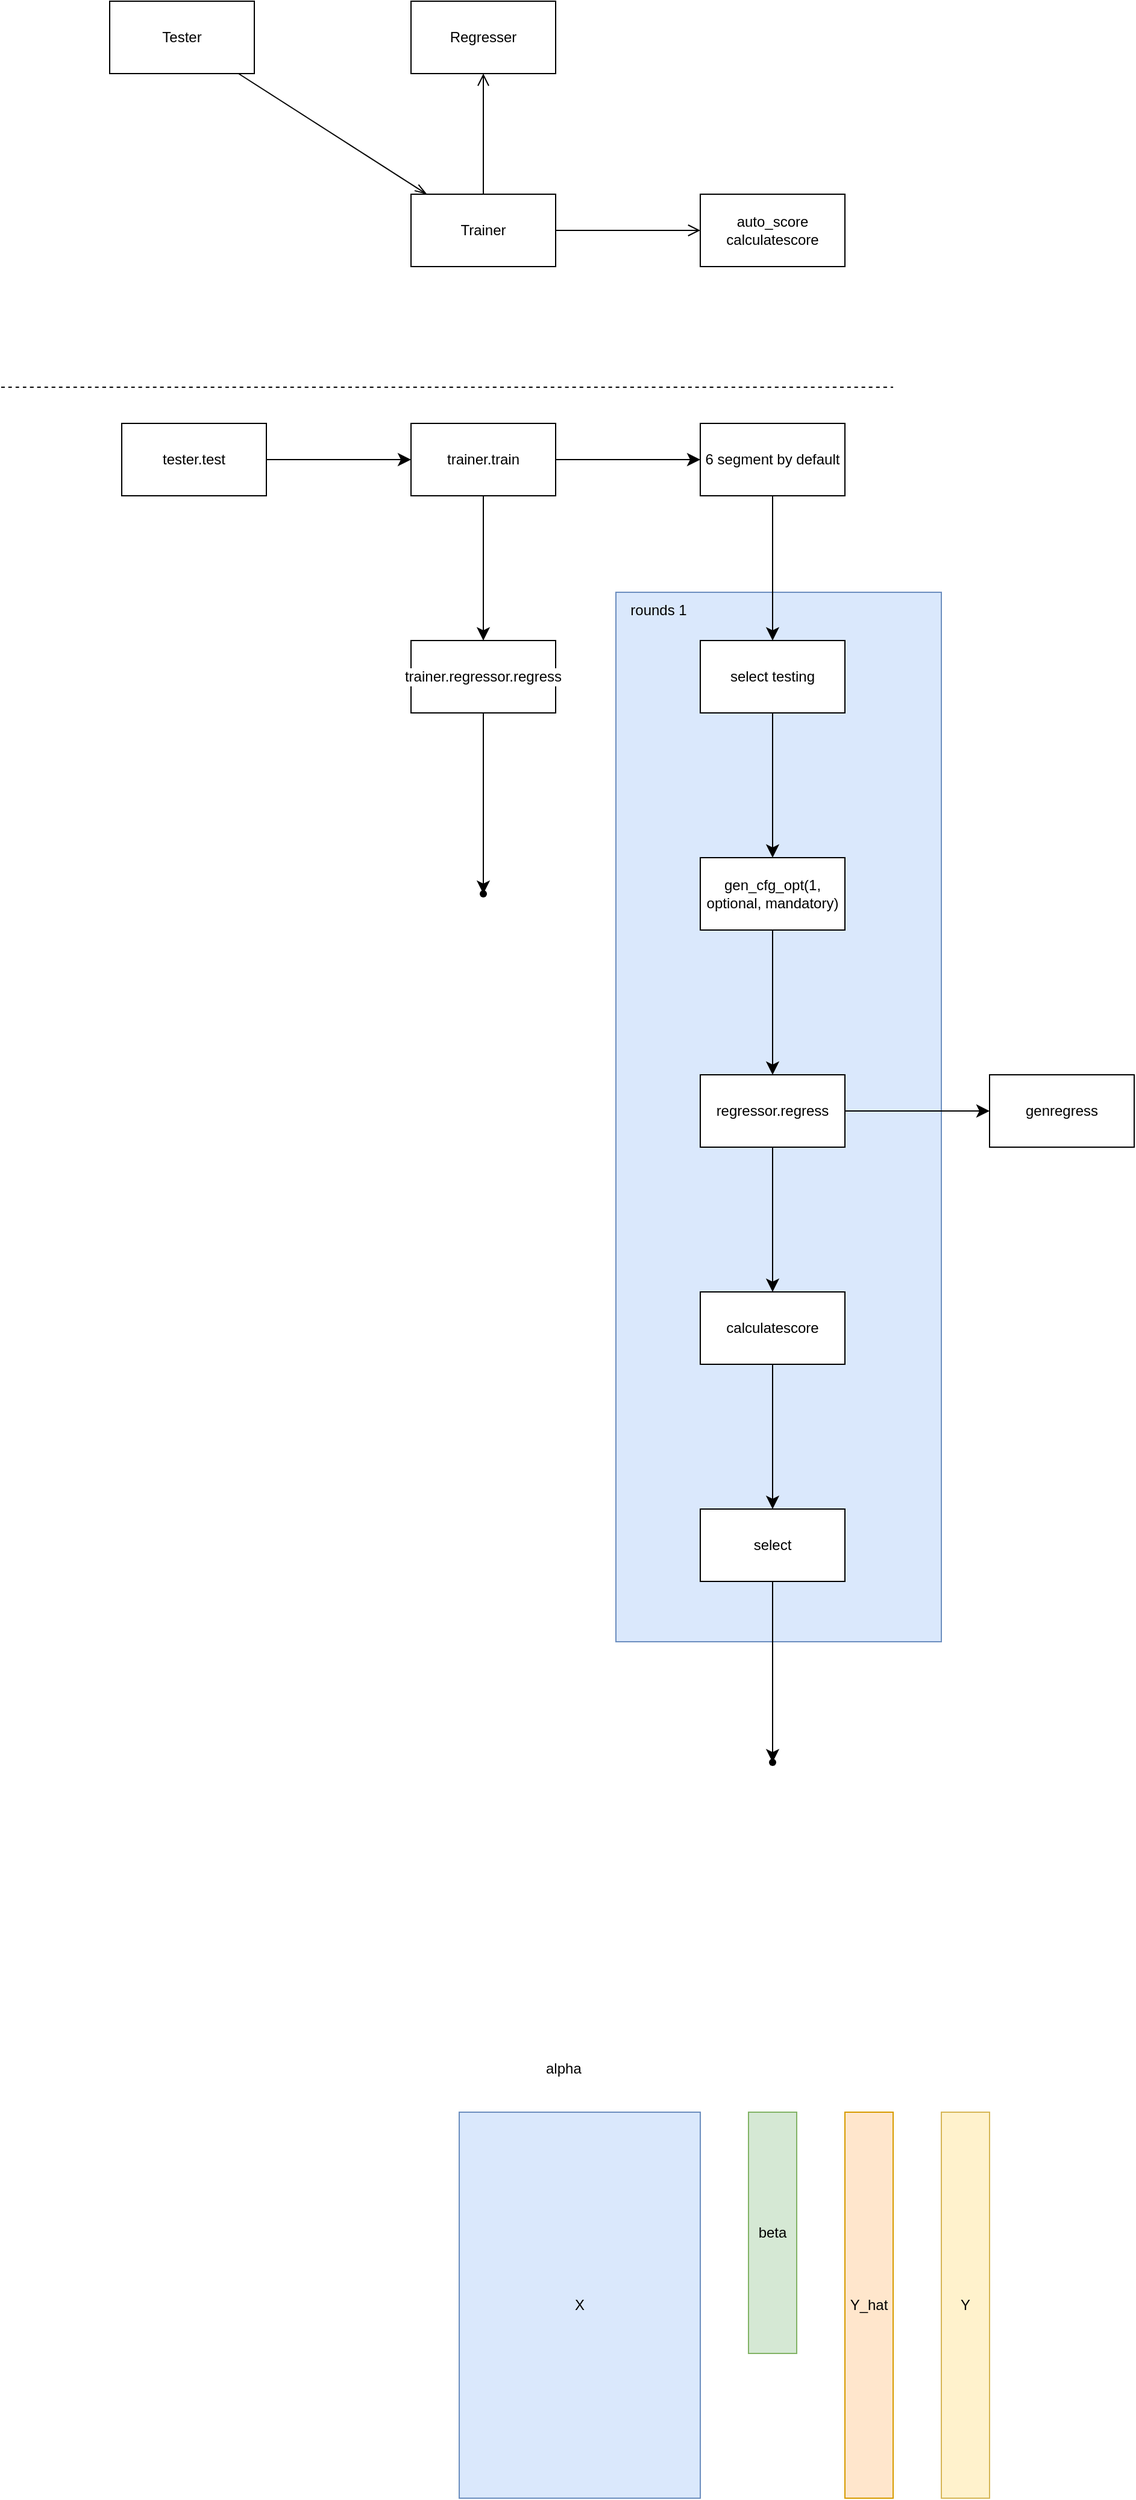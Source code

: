 <mxfile version="24.7.17">
  <diagram name="第 1 页" id="aJdtGroRIL__ZHjgtRHr">
    <mxGraphModel dx="1331" dy="1473" grid="1" gridSize="10" guides="1" tooltips="1" connect="1" arrows="1" fold="1" page="1" pageScale="1" pageWidth="827" pageHeight="1169" math="0" shadow="0">
      <root>
        <mxCell id="0" />
        <mxCell id="1" parent="0" />
        <mxCell id="-Ixc3mLPqkYE0-Hi2vGX-41" value="" style="rounded=0;whiteSpace=wrap;html=1;strokeColor=#6c8ebf;align=center;verticalAlign=middle;fontFamily=Helvetica;fontSize=12;fillColor=#dae8fc;" vertex="1" parent="1">
          <mxGeometry x="570" y="660" width="270" height="870" as="geometry" />
        </mxCell>
        <mxCell id="-Ixc3mLPqkYE0-Hi2vGX-1" value="Regresser" style="rounded=0;whiteSpace=wrap;html=1;" vertex="1" parent="1">
          <mxGeometry x="400" y="170" width="120" height="60" as="geometry" />
        </mxCell>
        <mxCell id="-Ixc3mLPqkYE0-Hi2vGX-3" style="edgeStyle=none;curved=1;rounded=0;orthogonalLoop=1;jettySize=auto;html=1;fontSize=12;startSize=8;endSize=8;endArrow=open;endFill=0;" edge="1" parent="1" source="-Ixc3mLPqkYE0-Hi2vGX-2" target="-Ixc3mLPqkYE0-Hi2vGX-1">
          <mxGeometry relative="1" as="geometry" />
        </mxCell>
        <mxCell id="-Ixc3mLPqkYE0-Hi2vGX-5" value="" style="edgeStyle=none;curved=1;rounded=0;orthogonalLoop=1;jettySize=auto;html=1;fontSize=12;startSize=8;endSize=8;endArrow=open;endFill=0;" edge="1" parent="1" source="-Ixc3mLPqkYE0-Hi2vGX-2" target="-Ixc3mLPqkYE0-Hi2vGX-4">
          <mxGeometry relative="1" as="geometry" />
        </mxCell>
        <mxCell id="-Ixc3mLPqkYE0-Hi2vGX-2" value="Trainer" style="rounded=0;whiteSpace=wrap;html=1;" vertex="1" parent="1">
          <mxGeometry x="400" y="330" width="120" height="60" as="geometry" />
        </mxCell>
        <mxCell id="-Ixc3mLPqkYE0-Hi2vGX-4" value="&lt;div&gt;auto_score&lt;br&gt;&lt;/div&gt;&lt;div&gt;calculatescore&lt;/div&gt;" style="rounded=0;whiteSpace=wrap;html=1;" vertex="1" parent="1">
          <mxGeometry x="640" y="330" width="120" height="60" as="geometry" />
        </mxCell>
        <mxCell id="-Ixc3mLPqkYE0-Hi2vGX-7" style="edgeStyle=none;curved=1;rounded=0;orthogonalLoop=1;jettySize=auto;html=1;fontSize=12;startSize=8;endSize=8;endArrow=openThin;endFill=0;" edge="1" parent="1" source="-Ixc3mLPqkYE0-Hi2vGX-6" target="-Ixc3mLPqkYE0-Hi2vGX-2">
          <mxGeometry relative="1" as="geometry" />
        </mxCell>
        <mxCell id="-Ixc3mLPqkYE0-Hi2vGX-6" value="&lt;div&gt;Tester&lt;/div&gt;" style="rounded=0;whiteSpace=wrap;html=1;" vertex="1" parent="1">
          <mxGeometry x="150" y="170" width="120" height="60" as="geometry" />
        </mxCell>
        <mxCell id="-Ixc3mLPqkYE0-Hi2vGX-8" value="" style="endArrow=none;dashed=1;html=1;rounded=0;fontSize=12;startSize=8;endSize=8;curved=1;" edge="1" parent="1">
          <mxGeometry width="50" height="50" relative="1" as="geometry">
            <mxPoint x="60" y="490" as="sourcePoint" />
            <mxPoint x="800" y="490" as="targetPoint" />
          </mxGeometry>
        </mxCell>
        <mxCell id="-Ixc3mLPqkYE0-Hi2vGX-11" value="" style="edgeStyle=none;curved=1;rounded=0;orthogonalLoop=1;jettySize=auto;html=1;fontSize=12;startSize=8;endSize=8;" edge="1" parent="1" source="-Ixc3mLPqkYE0-Hi2vGX-9" target="-Ixc3mLPqkYE0-Hi2vGX-10">
          <mxGeometry relative="1" as="geometry" />
        </mxCell>
        <mxCell id="-Ixc3mLPqkYE0-Hi2vGX-9" value="tester.test" style="rounded=0;whiteSpace=wrap;html=1;" vertex="1" parent="1">
          <mxGeometry x="160" y="520" width="120" height="60" as="geometry" />
        </mxCell>
        <mxCell id="-Ixc3mLPqkYE0-Hi2vGX-13" value="" style="edgeStyle=none;curved=1;rounded=0;orthogonalLoop=1;jettySize=auto;html=1;fontSize=12;startSize=8;endSize=8;" edge="1" parent="1" source="-Ixc3mLPqkYE0-Hi2vGX-10" target="-Ixc3mLPqkYE0-Hi2vGX-12">
          <mxGeometry relative="1" as="geometry" />
        </mxCell>
        <mxCell id="-Ixc3mLPqkYE0-Hi2vGX-17" value="" style="edgeStyle=none;curved=1;rounded=0;orthogonalLoop=1;jettySize=auto;html=1;fontSize=12;startSize=8;endSize=8;" edge="1" parent="1" source="-Ixc3mLPqkYE0-Hi2vGX-10" target="-Ixc3mLPqkYE0-Hi2vGX-16">
          <mxGeometry relative="1" as="geometry" />
        </mxCell>
        <mxCell id="-Ixc3mLPqkYE0-Hi2vGX-10" value="trainer.train" style="whiteSpace=wrap;html=1;rounded=0;" vertex="1" parent="1">
          <mxGeometry x="400" y="520" width="120" height="60" as="geometry" />
        </mxCell>
        <mxCell id="-Ixc3mLPqkYE0-Hi2vGX-15" value="" style="edgeStyle=none;curved=1;rounded=0;orthogonalLoop=1;jettySize=auto;html=1;fontSize=12;startSize=8;endSize=8;" edge="1" parent="1" source="-Ixc3mLPqkYE0-Hi2vGX-12" target="-Ixc3mLPqkYE0-Hi2vGX-14">
          <mxGeometry relative="1" as="geometry" />
        </mxCell>
        <mxCell id="-Ixc3mLPqkYE0-Hi2vGX-12" value="trainer.regressor.regress" style="whiteSpace=wrap;html=1;rounded=0;labelBackgroundColor=default;" vertex="1" parent="1">
          <mxGeometry x="400" y="700" width="120" height="60" as="geometry" />
        </mxCell>
        <mxCell id="-Ixc3mLPqkYE0-Hi2vGX-14" value="" style="shape=waypoint;sketch=0;size=6;pointerEvents=1;points=[];fillColor=default;resizable=0;rotatable=0;perimeter=centerPerimeter;snapToPoint=1;rounded=0;labelBackgroundColor=default;" vertex="1" parent="1">
          <mxGeometry x="450" y="900" width="20" height="20" as="geometry" />
        </mxCell>
        <mxCell id="-Ixc3mLPqkYE0-Hi2vGX-21" value="" style="edgeStyle=none;curved=1;rounded=0;orthogonalLoop=1;jettySize=auto;html=1;fontFamily=Helvetica;fontSize=12;fontColor=default;startSize=8;endSize=8;" edge="1" parent="1" source="-Ixc3mLPqkYE0-Hi2vGX-16" target="-Ixc3mLPqkYE0-Hi2vGX-20">
          <mxGeometry relative="1" as="geometry" />
        </mxCell>
        <mxCell id="-Ixc3mLPqkYE0-Hi2vGX-16" value="6 segment by default" style="whiteSpace=wrap;html=1;rounded=0;" vertex="1" parent="1">
          <mxGeometry x="640" y="520" width="120" height="60" as="geometry" />
        </mxCell>
        <mxCell id="-Ixc3mLPqkYE0-Hi2vGX-35" value="" style="edgeStyle=none;curved=1;rounded=0;orthogonalLoop=1;jettySize=auto;html=1;fontFamily=Helvetica;fontSize=12;fontColor=default;startSize=8;endSize=8;" edge="1" parent="1" source="-Ixc3mLPqkYE0-Hi2vGX-20" target="-Ixc3mLPqkYE0-Hi2vGX-34">
          <mxGeometry relative="1" as="geometry" />
        </mxCell>
        <mxCell id="-Ixc3mLPqkYE0-Hi2vGX-20" value="select testing" style="whiteSpace=wrap;html=1;rounded=0;" vertex="1" parent="1">
          <mxGeometry x="640" y="700" width="120" height="60" as="geometry" />
        </mxCell>
        <mxCell id="-Ixc3mLPqkYE0-Hi2vGX-27" value="" style="edgeStyle=none;curved=1;rounded=0;orthogonalLoop=1;jettySize=auto;html=1;fontFamily=Helvetica;fontSize=12;fontColor=default;startSize=8;endSize=8;" edge="1" parent="1" source="-Ixc3mLPqkYE0-Hi2vGX-24" target="-Ixc3mLPqkYE0-Hi2vGX-26">
          <mxGeometry relative="1" as="geometry" />
        </mxCell>
        <mxCell id="-Ixc3mLPqkYE0-Hi2vGX-33" value="" style="edgeStyle=none;curved=1;rounded=0;orthogonalLoop=1;jettySize=auto;html=1;fontFamily=Helvetica;fontSize=12;fontColor=default;startSize=8;endSize=8;" edge="1" parent="1" source="-Ixc3mLPqkYE0-Hi2vGX-24" target="-Ixc3mLPqkYE0-Hi2vGX-32">
          <mxGeometry relative="1" as="geometry" />
        </mxCell>
        <mxCell id="-Ixc3mLPqkYE0-Hi2vGX-24" value="regressor.regress" style="whiteSpace=wrap;html=1;rounded=0;" vertex="1" parent="1">
          <mxGeometry x="640" y="1060" width="120" height="60" as="geometry" />
        </mxCell>
        <mxCell id="-Ixc3mLPqkYE0-Hi2vGX-29" value="" style="edgeStyle=none;curved=1;rounded=0;orthogonalLoop=1;jettySize=auto;html=1;fontFamily=Helvetica;fontSize=12;fontColor=default;startSize=8;endSize=8;" edge="1" parent="1" source="-Ixc3mLPqkYE0-Hi2vGX-26" target="-Ixc3mLPqkYE0-Hi2vGX-28">
          <mxGeometry relative="1" as="geometry" />
        </mxCell>
        <mxCell id="-Ixc3mLPqkYE0-Hi2vGX-26" value="calculatescore" style="whiteSpace=wrap;html=1;rounded=0;" vertex="1" parent="1">
          <mxGeometry x="640" y="1240" width="120" height="60" as="geometry" />
        </mxCell>
        <mxCell id="-Ixc3mLPqkYE0-Hi2vGX-31" value="" style="edgeStyle=none;curved=1;rounded=0;orthogonalLoop=1;jettySize=auto;html=1;fontFamily=Helvetica;fontSize=12;fontColor=default;startSize=8;endSize=8;" edge="1" parent="1" source="-Ixc3mLPqkYE0-Hi2vGX-28" target="-Ixc3mLPqkYE0-Hi2vGX-30">
          <mxGeometry relative="1" as="geometry" />
        </mxCell>
        <mxCell id="-Ixc3mLPqkYE0-Hi2vGX-28" value="select" style="whiteSpace=wrap;html=1;rounded=0;" vertex="1" parent="1">
          <mxGeometry x="640" y="1420" width="120" height="60" as="geometry" />
        </mxCell>
        <mxCell id="-Ixc3mLPqkYE0-Hi2vGX-30" value="" style="shape=waypoint;sketch=0;size=6;pointerEvents=1;points=[];fillColor=default;resizable=0;rotatable=0;perimeter=centerPerimeter;snapToPoint=1;rounded=0;" vertex="1" parent="1">
          <mxGeometry x="690" y="1620" width="20" height="20" as="geometry" />
        </mxCell>
        <mxCell id="-Ixc3mLPqkYE0-Hi2vGX-32" value="genregress" style="whiteSpace=wrap;html=1;rounded=0;" vertex="1" parent="1">
          <mxGeometry x="880" y="1060" width="120" height="60" as="geometry" />
        </mxCell>
        <mxCell id="-Ixc3mLPqkYE0-Hi2vGX-40" value="" style="edgeStyle=none;curved=1;rounded=0;orthogonalLoop=1;jettySize=auto;html=1;fontFamily=Helvetica;fontSize=12;fontColor=default;startSize=8;endSize=8;" edge="1" parent="1" source="-Ixc3mLPqkYE0-Hi2vGX-34" target="-Ixc3mLPqkYE0-Hi2vGX-24">
          <mxGeometry relative="1" as="geometry" />
        </mxCell>
        <mxCell id="-Ixc3mLPqkYE0-Hi2vGX-34" value="gen_cfg_opt(1, optional, mandatory)" style="whiteSpace=wrap;html=1;rounded=0;" vertex="1" parent="1">
          <mxGeometry x="640" y="880" width="120" height="60" as="geometry" />
        </mxCell>
        <mxCell id="-Ixc3mLPqkYE0-Hi2vGX-42" value="&lt;div&gt;rounds 1&lt;/div&gt;" style="text;html=1;align=center;verticalAlign=middle;resizable=0;points=[];autosize=1;strokeColor=none;fillColor=none;fontSize=12;fontFamily=Helvetica;fontColor=default;" vertex="1" parent="1">
          <mxGeometry x="570" y="660" width="70" height="30" as="geometry" />
        </mxCell>
        <mxCell id="-Ixc3mLPqkYE0-Hi2vGX-44" value="Y_hat" style="rounded=0;whiteSpace=wrap;html=1;strokeColor=#d79b00;align=center;verticalAlign=middle;fontFamily=Helvetica;fontSize=12;fillColor=#ffe6cc;" vertex="1" parent="1">
          <mxGeometry x="760" y="1920" width="40" height="320" as="geometry" />
        </mxCell>
        <mxCell id="-Ixc3mLPqkYE0-Hi2vGX-45" value="alpha" style="text;whiteSpace=wrap;html=1;fontFamily=Helvetica;fontSize=12;fontColor=default;" vertex="1" parent="1">
          <mxGeometry x="510" y="1870" width="60" height="40" as="geometry" />
        </mxCell>
        <mxCell id="-Ixc3mLPqkYE0-Hi2vGX-46" value="X" style="rounded=0;whiteSpace=wrap;html=1;strokeColor=#6c8ebf;align=center;verticalAlign=middle;fontFamily=Helvetica;fontSize=12;fillColor=#dae8fc;" vertex="1" parent="1">
          <mxGeometry x="440" y="1920" width="200" height="320" as="geometry" />
        </mxCell>
        <mxCell id="-Ixc3mLPqkYE0-Hi2vGX-48" value="beta" style="rounded=0;whiteSpace=wrap;html=1;strokeColor=#82b366;align=center;verticalAlign=middle;fontFamily=Helvetica;fontSize=12;fillColor=#d5e8d4;" vertex="1" parent="1">
          <mxGeometry x="680" y="1920" width="40" height="200" as="geometry" />
        </mxCell>
        <mxCell id="-Ixc3mLPqkYE0-Hi2vGX-49" value="Y" style="rounded=0;whiteSpace=wrap;html=1;strokeColor=#d6b656;align=center;verticalAlign=middle;fontFamily=Helvetica;fontSize=12;fillColor=#fff2cc;" vertex="1" parent="1">
          <mxGeometry x="840" y="1920" width="40" height="320" as="geometry" />
        </mxCell>
      </root>
    </mxGraphModel>
  </diagram>
</mxfile>
